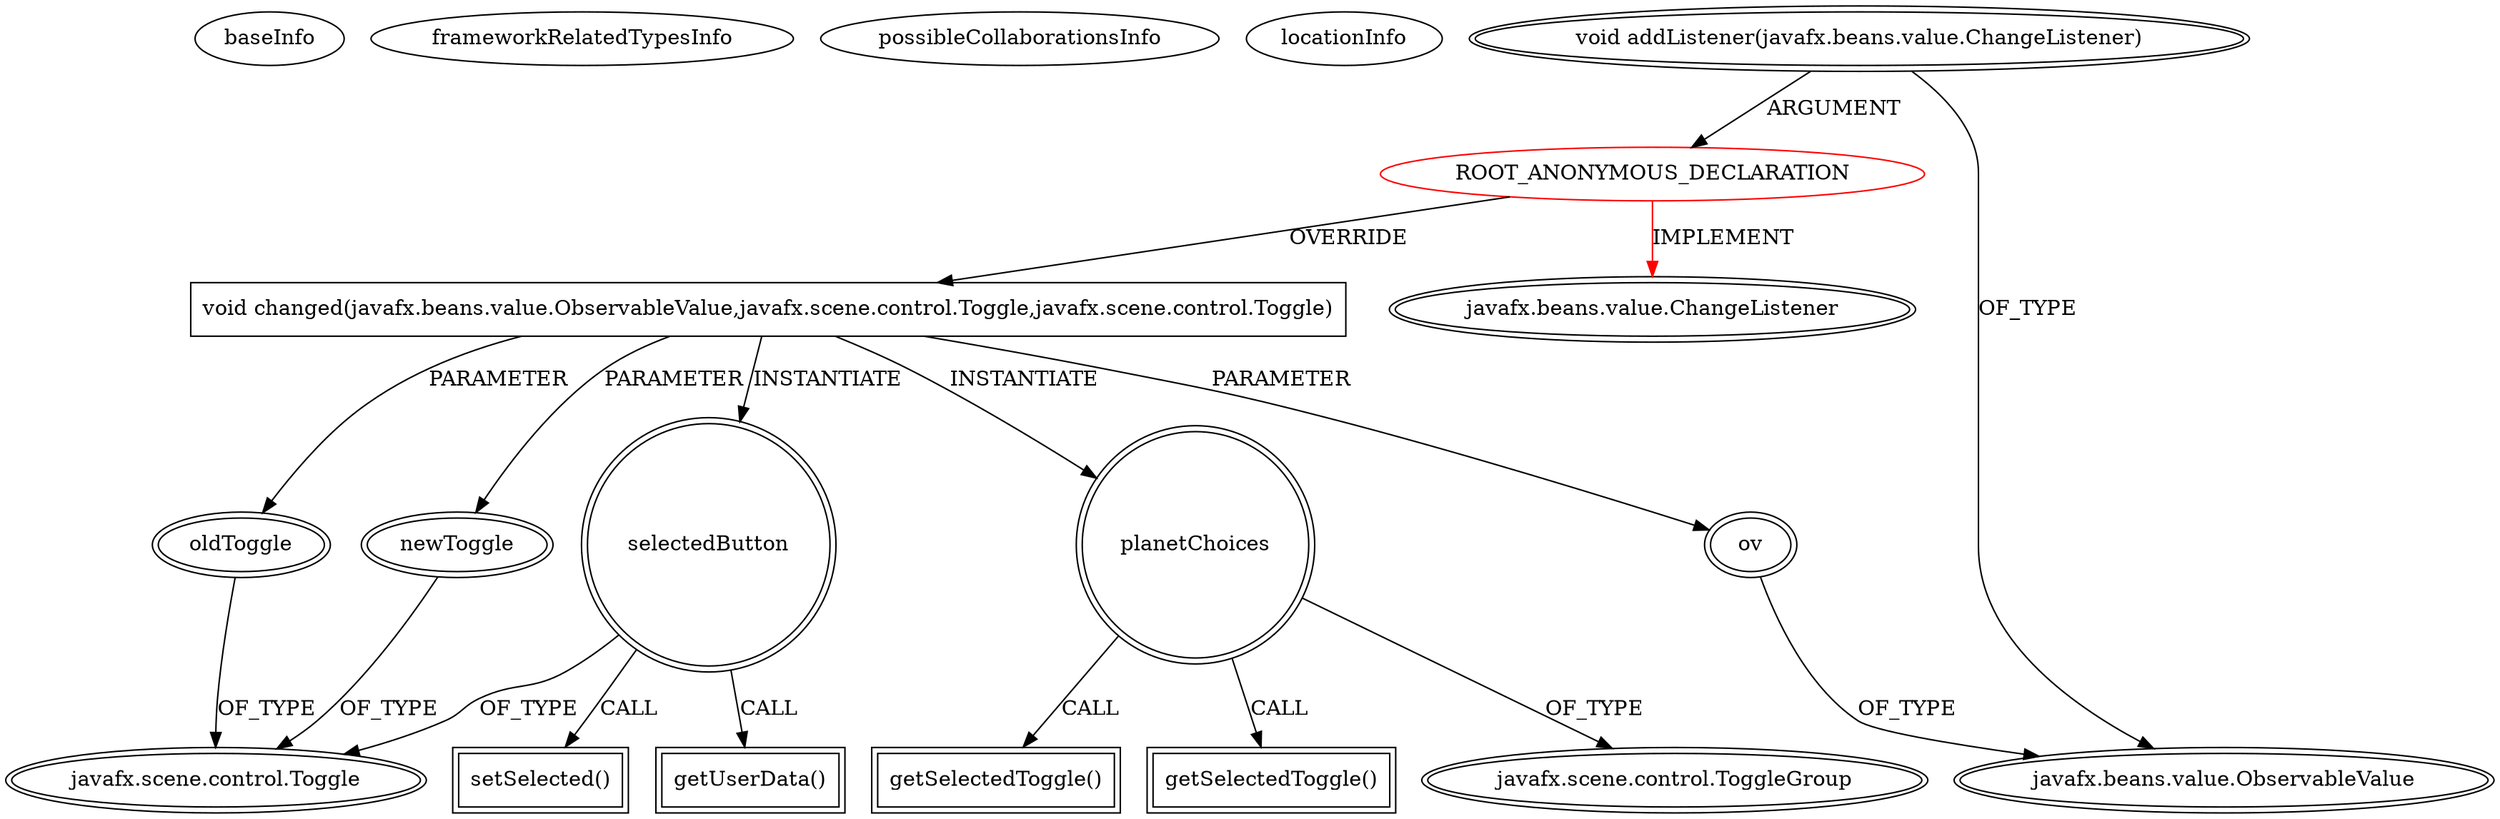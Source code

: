 digraph {
baseInfo[graphId=2783,category="extension_graph",isAnonymous=true,possibleRelation=false]
frameworkRelatedTypesInfo[0="javafx.beans.value.ChangeListener"]
possibleCollaborationsInfo[]
locationInfo[projectName="gossipgirls-spacetraders",filePath="/gossipgirls-spacetraders/spacetraders-master/src/spacetraders/SpaceTraders.java",contextSignature="void gotoTravel()",graphId="2783"]
0[label="ROOT_ANONYMOUS_DECLARATION",vertexType="ROOT_ANONYMOUS_DECLARATION",isFrameworkType=false,color=red]
1[label="javafx.beans.value.ChangeListener",vertexType="FRAMEWORK_INTERFACE_TYPE",isFrameworkType=true,peripheries=2]
2[label="void addListener(javafx.beans.value.ChangeListener)",vertexType="OUTSIDE_CALL",isFrameworkType=true,peripheries=2]
3[label="javafx.beans.value.ObservableValue",vertexType="FRAMEWORK_INTERFACE_TYPE",isFrameworkType=true,peripheries=2]
4[label="void changed(javafx.beans.value.ObservableValue,javafx.scene.control.Toggle,javafx.scene.control.Toggle)",vertexType="OVERRIDING_METHOD_DECLARATION",isFrameworkType=false,shape=box]
5[label="ov",vertexType="PARAMETER_DECLARATION",isFrameworkType=true,peripheries=2]
7[label="oldToggle",vertexType="PARAMETER_DECLARATION",isFrameworkType=true,peripheries=2]
8[label="javafx.scene.control.Toggle",vertexType="FRAMEWORK_INTERFACE_TYPE",isFrameworkType=true,peripheries=2]
9[label="newToggle",vertexType="PARAMETER_DECLARATION",isFrameworkType=true,peripheries=2]
11[label="planetChoices",vertexType="VARIABLE_EXPRESION",isFrameworkType=true,peripheries=2,shape=circle]
13[label="javafx.scene.control.ToggleGroup",vertexType="FRAMEWORK_CLASS_TYPE",isFrameworkType=true,peripheries=2]
12[label="getSelectedToggle()",vertexType="INSIDE_CALL",isFrameworkType=true,peripheries=2,shape=box]
15[label="getSelectedToggle()",vertexType="INSIDE_CALL",isFrameworkType=true,peripheries=2,shape=box]
16[label="selectedButton",vertexType="VARIABLE_EXPRESION",isFrameworkType=true,peripheries=2,shape=circle]
17[label="setSelected()",vertexType="INSIDE_CALL",isFrameworkType=true,peripheries=2,shape=box]
20[label="getUserData()",vertexType="INSIDE_CALL",isFrameworkType=true,peripheries=2,shape=box]
0->1[label="IMPLEMENT",color=red]
2->0[label="ARGUMENT"]
2->3[label="OF_TYPE"]
0->4[label="OVERRIDE"]
5->3[label="OF_TYPE"]
4->5[label="PARAMETER"]
7->8[label="OF_TYPE"]
4->7[label="PARAMETER"]
9->8[label="OF_TYPE"]
4->9[label="PARAMETER"]
4->11[label="INSTANTIATE"]
11->13[label="OF_TYPE"]
11->12[label="CALL"]
11->15[label="CALL"]
4->16[label="INSTANTIATE"]
16->8[label="OF_TYPE"]
16->17[label="CALL"]
16->20[label="CALL"]
}
